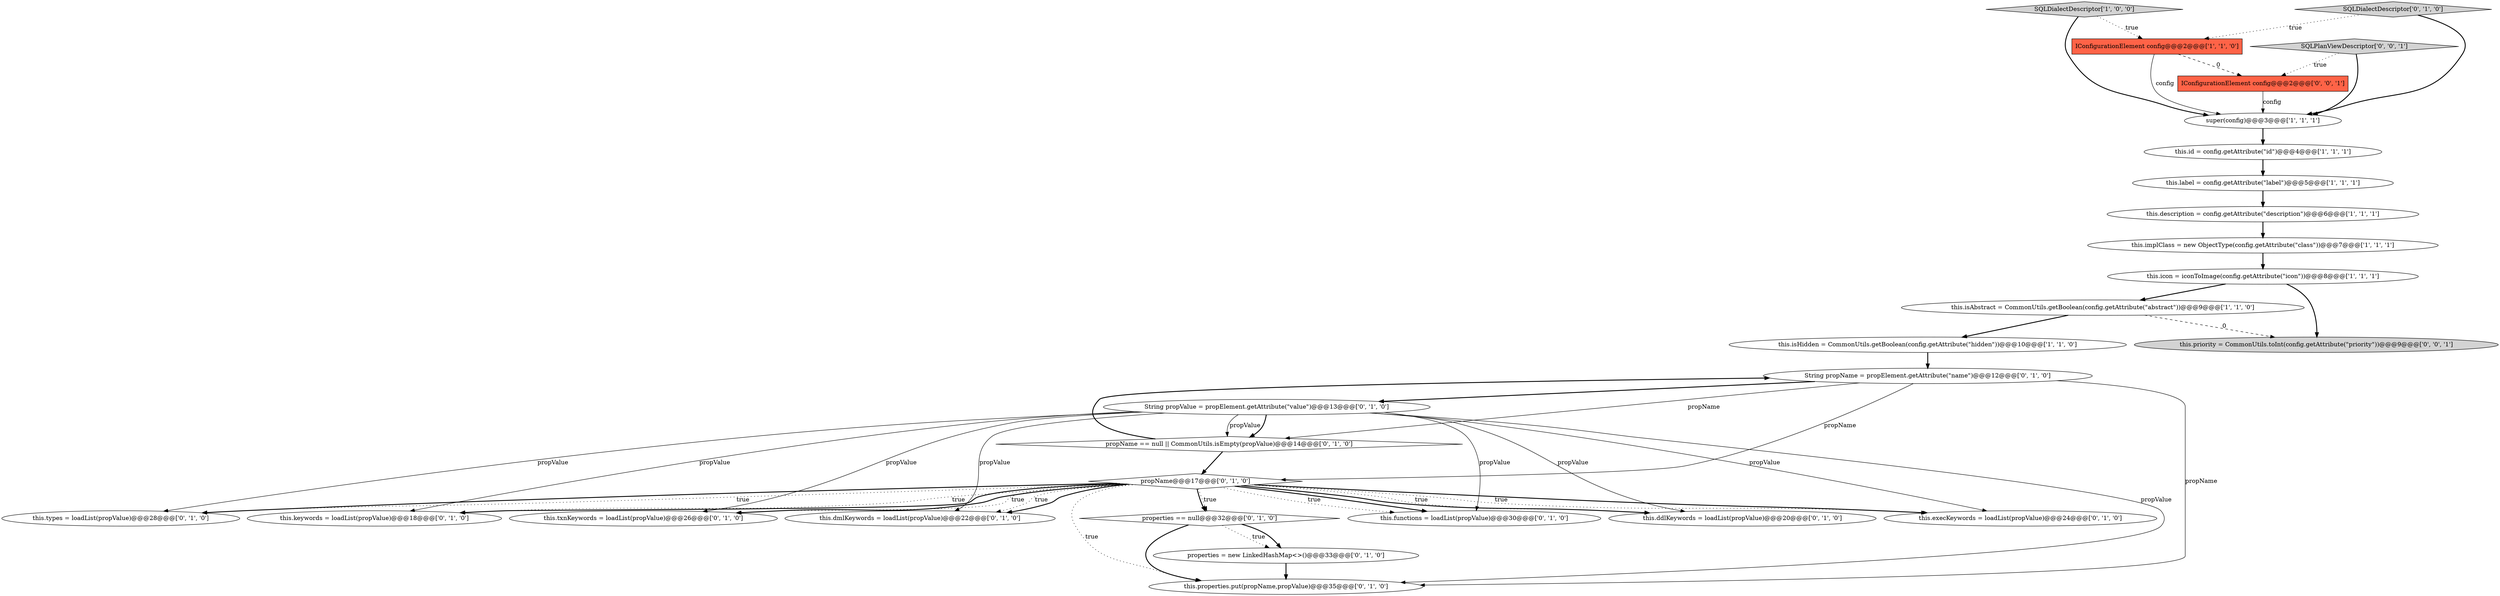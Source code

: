 digraph {
1 [style = filled, label = "IConfigurationElement config@@@2@@@['1', '1', '0']", fillcolor = tomato, shape = box image = "AAA0AAABBB1BBB"];
25 [style = filled, label = "IConfigurationElement config@@@2@@@['0', '0', '1']", fillcolor = tomato, shape = box image = "AAA0AAABBB3BBB"];
7 [style = filled, label = "SQLDialectDescriptor['1', '0', '0']", fillcolor = lightgray, shape = diamond image = "AAA0AAABBB1BBB"];
16 [style = filled, label = "SQLDialectDescriptor['0', '1', '0']", fillcolor = lightgray, shape = diamond image = "AAA0AAABBB2BBB"];
9 [style = filled, label = "this.label = config.getAttribute(\"label\")@@@5@@@['1', '1', '1']", fillcolor = white, shape = ellipse image = "AAA0AAABBB1BBB"];
20 [style = filled, label = "this.ddlKeywords = loadList(propValue)@@@20@@@['0', '1', '0']", fillcolor = white, shape = ellipse image = "AAA1AAABBB2BBB"];
2 [style = filled, label = "super(config)@@@3@@@['1', '1', '1']", fillcolor = white, shape = ellipse image = "AAA0AAABBB1BBB"];
6 [style = filled, label = "this.isAbstract = CommonUtils.getBoolean(config.getAttribute(\"abstract\"))@@@9@@@['1', '1', '0']", fillcolor = white, shape = ellipse image = "AAA0AAABBB1BBB"];
8 [style = filled, label = "this.id = config.getAttribute(\"id\")@@@4@@@['1', '1', '1']", fillcolor = white, shape = ellipse image = "AAA0AAABBB1BBB"];
17 [style = filled, label = "this.execKeywords = loadList(propValue)@@@24@@@['0', '1', '0']", fillcolor = white, shape = ellipse image = "AAA1AAABBB2BBB"];
23 [style = filled, label = "this.types = loadList(propValue)@@@28@@@['0', '1', '0']", fillcolor = white, shape = ellipse image = "AAA1AAABBB2BBB"];
0 [style = filled, label = "this.icon = iconToImage(config.getAttribute(\"icon\"))@@@8@@@['1', '1', '1']", fillcolor = white, shape = ellipse image = "AAA0AAABBB1BBB"];
11 [style = filled, label = "this.keywords = loadList(propValue)@@@18@@@['0', '1', '0']", fillcolor = white, shape = ellipse image = "AAA1AAABBB2BBB"];
12 [style = filled, label = "this.txnKeywords = loadList(propValue)@@@26@@@['0', '1', '0']", fillcolor = white, shape = ellipse image = "AAA1AAABBB2BBB"];
4 [style = filled, label = "this.isHidden = CommonUtils.getBoolean(config.getAttribute(\"hidden\"))@@@10@@@['1', '1', '0']", fillcolor = white, shape = ellipse image = "AAA0AAABBB1BBB"];
19 [style = filled, label = "this.dmlKeywords = loadList(propValue)@@@22@@@['0', '1', '0']", fillcolor = white, shape = ellipse image = "AAA1AAABBB2BBB"];
13 [style = filled, label = "this.functions = loadList(propValue)@@@30@@@['0', '1', '0']", fillcolor = white, shape = ellipse image = "AAA1AAABBB2BBB"];
27 [style = filled, label = "this.priority = CommonUtils.toInt(config.getAttribute(\"priority\"))@@@9@@@['0', '0', '1']", fillcolor = lightgray, shape = ellipse image = "AAA0AAABBB3BBB"];
22 [style = filled, label = "String propValue = propElement.getAttribute(\"value\")@@@13@@@['0', '1', '0']", fillcolor = white, shape = ellipse image = "AAA1AAABBB2BBB"];
15 [style = filled, label = "properties = new LinkedHashMap<>()@@@33@@@['0', '1', '0']", fillcolor = white, shape = ellipse image = "AAA1AAABBB2BBB"];
24 [style = filled, label = "String propName = propElement.getAttribute(\"name\")@@@12@@@['0', '1', '0']", fillcolor = white, shape = ellipse image = "AAA1AAABBB2BBB"];
26 [style = filled, label = "SQLPlanViewDescriptor['0', '0', '1']", fillcolor = lightgray, shape = diamond image = "AAA0AAABBB3BBB"];
21 [style = filled, label = "propName == null || CommonUtils.isEmpty(propValue)@@@14@@@['0', '1', '0']", fillcolor = white, shape = diamond image = "AAA1AAABBB2BBB"];
14 [style = filled, label = "properties == null@@@32@@@['0', '1', '0']", fillcolor = white, shape = diamond image = "AAA1AAABBB2BBB"];
5 [style = filled, label = "this.implClass = new ObjectType(config.getAttribute(\"class\"))@@@7@@@['1', '1', '1']", fillcolor = white, shape = ellipse image = "AAA0AAABBB1BBB"];
18 [style = filled, label = "this.properties.put(propName,propValue)@@@35@@@['0', '1', '0']", fillcolor = white, shape = ellipse image = "AAA1AAABBB2BBB"];
3 [style = filled, label = "this.description = config.getAttribute(\"description\")@@@6@@@['1', '1', '1']", fillcolor = white, shape = ellipse image = "AAA0AAABBB1BBB"];
10 [style = filled, label = "propName@@@17@@@['0', '1', '0']", fillcolor = white, shape = diamond image = "AAA1AAABBB2BBB"];
0->6 [style = bold, label=""];
10->20 [style = bold, label=""];
1->25 [style = dashed, label="0"];
24->18 [style = solid, label="propName"];
10->13 [style = dotted, label="true"];
22->17 [style = solid, label="propValue"];
8->9 [style = bold, label=""];
6->4 [style = bold, label=""];
26->2 [style = bold, label=""];
10->23 [style = bold, label=""];
14->18 [style = bold, label=""];
10->17 [style = bold, label=""];
10->12 [style = dotted, label="true"];
15->18 [style = bold, label=""];
26->25 [style = dotted, label="true"];
22->21 [style = solid, label="propValue"];
22->18 [style = solid, label="propValue"];
9->3 [style = bold, label=""];
10->11 [style = bold, label=""];
7->1 [style = dotted, label="true"];
21->24 [style = bold, label=""];
16->1 [style = dotted, label="true"];
3->5 [style = bold, label=""];
21->10 [style = bold, label=""];
22->19 [style = solid, label="propValue"];
2->8 [style = bold, label=""];
24->22 [style = bold, label=""];
10->19 [style = bold, label=""];
10->12 [style = bold, label=""];
16->2 [style = bold, label=""];
22->11 [style = solid, label="propValue"];
4->24 [style = bold, label=""];
0->27 [style = bold, label=""];
5->0 [style = bold, label=""];
10->18 [style = dotted, label="true"];
25->2 [style = solid, label="config"];
14->15 [style = dotted, label="true"];
10->13 [style = bold, label=""];
22->20 [style = solid, label="propValue"];
10->23 [style = dotted, label="true"];
22->13 [style = solid, label="propValue"];
1->2 [style = solid, label="config"];
24->21 [style = solid, label="propName"];
24->10 [style = solid, label="propName"];
22->21 [style = bold, label=""];
10->20 [style = dotted, label="true"];
10->19 [style = dotted, label="true"];
6->27 [style = dashed, label="0"];
10->17 [style = dotted, label="true"];
22->23 [style = solid, label="propValue"];
10->11 [style = dotted, label="true"];
22->12 [style = solid, label="propValue"];
14->15 [style = bold, label=""];
10->14 [style = dotted, label="true"];
10->14 [style = bold, label=""];
7->2 [style = bold, label=""];
}

